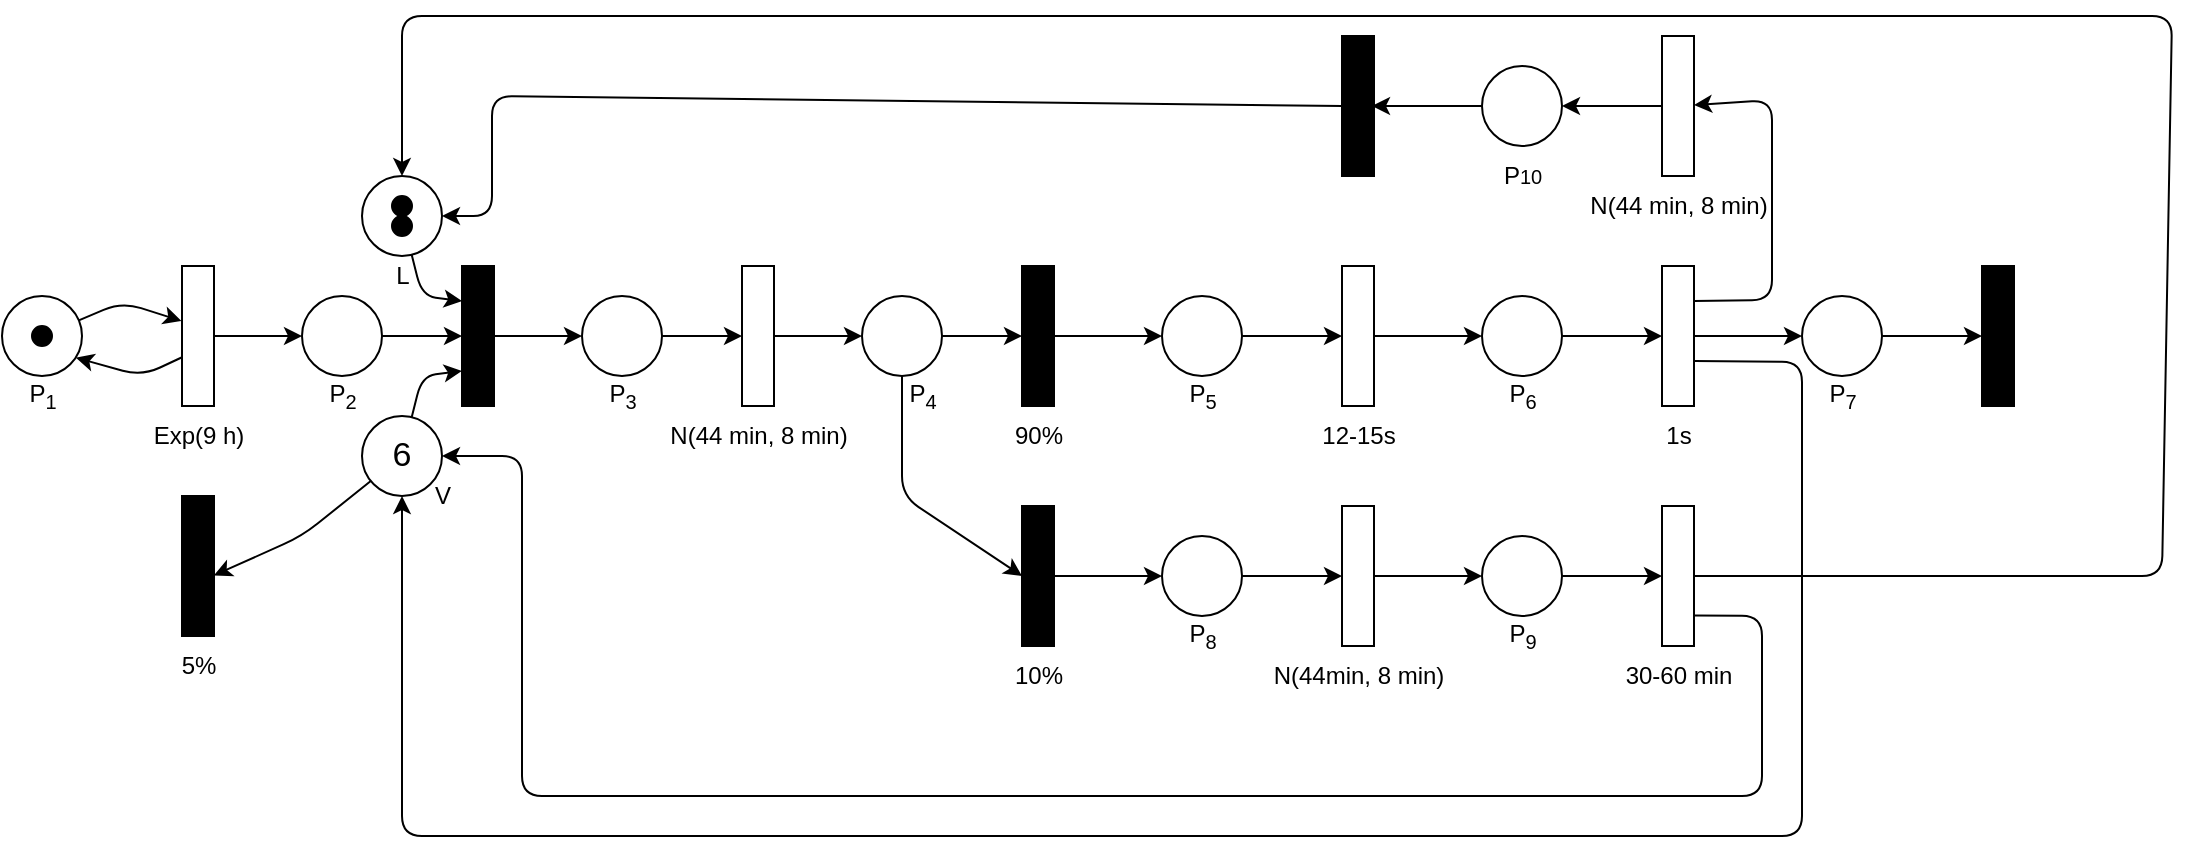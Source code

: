 <mxfile>
    <diagram id="2T6ogzIK95WNnFXeYHCK" name="Stránka-1">
        <mxGraphModel dx="586" dy="375" grid="1" gridSize="10" guides="1" tooltips="1" connect="1" arrows="1" fold="1" page="1" pageScale="1" pageWidth="1169" pageHeight="827" math="0" shadow="0">
            <root>
                <mxCell id="0"/>
                <mxCell id="1" parent="0"/>
                <mxCell id="5" style="edgeStyle=none;html=1;entryX=-0.017;entryY=0.393;entryDx=0;entryDy=0;entryPerimeter=0;" parent="1" source="2" target="3" edge="1">
                    <mxGeometry relative="1" as="geometry">
                        <Array as="points">
                            <mxPoint x="105" y="163"/>
                        </Array>
                    </mxGeometry>
                </mxCell>
                <mxCell id="2" value="" style="ellipse;whiteSpace=wrap;html=1;aspect=fixed;" parent="1" vertex="1">
                    <mxGeometry x="45" y="160" width="40" height="40" as="geometry"/>
                </mxCell>
                <mxCell id="9" style="edgeStyle=none;html=1;entryX=0.924;entryY=0.772;entryDx=0;entryDy=0;entryPerimeter=0;exitX=0.002;exitY=0.652;exitDx=0;exitDy=0;exitPerimeter=0;" parent="1" source="3" target="2" edge="1">
                    <mxGeometry relative="1" as="geometry">
                        <Array as="points">
                            <mxPoint x="115" y="200"/>
                        </Array>
                    </mxGeometry>
                </mxCell>
                <mxCell id="12" style="edgeStyle=none;html=1;entryX=0;entryY=0.5;entryDx=0;entryDy=0;" parent="1" source="3" target="11" edge="1">
                    <mxGeometry relative="1" as="geometry"/>
                </mxCell>
                <mxCell id="3" value="" style="rounded=0;whiteSpace=wrap;html=1;" parent="1" vertex="1">
                    <mxGeometry x="135" y="145" width="16" height="70" as="geometry"/>
                </mxCell>
                <mxCell id="10" value="Exp(9 h)" style="text;html=1;align=center;verticalAlign=middle;resizable=0;points=[];autosize=1;strokeColor=none;fillColor=none;" parent="1" vertex="1">
                    <mxGeometry x="113" y="220" width="60" height="20" as="geometry"/>
                </mxCell>
                <mxCell id="15" style="edgeStyle=none;html=1;entryX=0;entryY=0.5;entryDx=0;entryDy=0;" parent="1" source="11" target="13" edge="1">
                    <mxGeometry relative="1" as="geometry"/>
                </mxCell>
                <mxCell id="11" value="" style="ellipse;whiteSpace=wrap;html=1;aspect=fixed;" parent="1" vertex="1">
                    <mxGeometry x="195" y="160" width="40" height="40" as="geometry"/>
                </mxCell>
                <mxCell id="21" style="edgeStyle=none;html=1;entryX=0;entryY=0.5;entryDx=0;entryDy=0;" parent="1" source="13" target="20" edge="1">
                    <mxGeometry relative="1" as="geometry"/>
                </mxCell>
                <mxCell id="13" value="" style="rounded=0;whiteSpace=wrap;html=1;fillColor=#000000;" parent="1" vertex="1">
                    <mxGeometry x="275" y="145" width="16" height="70" as="geometry"/>
                </mxCell>
                <mxCell id="17" style="edgeStyle=none;html=1;entryX=0;entryY=0.25;entryDx=0;entryDy=0;" parent="1" source="16" target="13" edge="1">
                    <mxGeometry relative="1" as="geometry">
                        <Array as="points">
                            <mxPoint x="255" y="160"/>
                        </Array>
                    </mxGeometry>
                </mxCell>
                <mxCell id="16" value="" style="ellipse;whiteSpace=wrap;html=1;aspect=fixed;" parent="1" vertex="1">
                    <mxGeometry x="225" y="100" width="40" height="40" as="geometry"/>
                </mxCell>
                <mxCell id="19" style="edgeStyle=none;html=1;entryX=0;entryY=0.75;entryDx=0;entryDy=0;" parent="1" source="18" target="13" edge="1">
                    <mxGeometry relative="1" as="geometry">
                        <Array as="points">
                            <mxPoint x="255" y="200"/>
                        </Array>
                    </mxGeometry>
                </mxCell>
                <mxCell id="67" style="edgeStyle=none;html=1;entryX=1;entryY=0.567;entryDx=0;entryDy=0;entryPerimeter=0;" parent="1" source="18" target="66" edge="1">
                    <mxGeometry relative="1" as="geometry">
                        <Array as="points">
                            <mxPoint x="195" y="280"/>
                        </Array>
                    </mxGeometry>
                </mxCell>
                <mxCell id="18" value="&lt;font style=&quot;font-size: 17px&quot;&gt;6&lt;/font&gt;" style="ellipse;whiteSpace=wrap;html=1;aspect=fixed;" parent="1" vertex="1">
                    <mxGeometry x="225" y="220" width="40" height="40" as="geometry"/>
                </mxCell>
                <mxCell id="23" style="edgeStyle=none;html=1;entryX=0;entryY=0.5;entryDx=0;entryDy=0;" parent="1" source="20" target="22" edge="1">
                    <mxGeometry relative="1" as="geometry"/>
                </mxCell>
                <mxCell id="20" value="" style="ellipse;whiteSpace=wrap;html=1;aspect=fixed;" parent="1" vertex="1">
                    <mxGeometry x="335" y="160" width="40" height="40" as="geometry"/>
                </mxCell>
                <mxCell id="25" style="edgeStyle=none;html=1;entryX=0;entryY=0.5;entryDx=0;entryDy=0;" parent="1" source="22" target="24" edge="1">
                    <mxGeometry relative="1" as="geometry"/>
                </mxCell>
                <mxCell id="22" value="" style="rounded=0;whiteSpace=wrap;html=1;" parent="1" vertex="1">
                    <mxGeometry x="415" y="145" width="16" height="70" as="geometry"/>
                </mxCell>
                <mxCell id="27" style="edgeStyle=none;html=1;entryX=0;entryY=0.5;entryDx=0;entryDy=0;" parent="1" source="24" target="26" edge="1">
                    <mxGeometry relative="1" as="geometry"/>
                </mxCell>
                <mxCell id="31" style="edgeStyle=none;html=1;entryX=0;entryY=0.5;entryDx=0;entryDy=0;" parent="1" source="24" target="30" edge="1">
                    <mxGeometry relative="1" as="geometry">
                        <Array as="points">
                            <mxPoint x="495" y="260"/>
                        </Array>
                    </mxGeometry>
                </mxCell>
                <mxCell id="24" value="" style="ellipse;whiteSpace=wrap;html=1;aspect=fixed;" parent="1" vertex="1">
                    <mxGeometry x="475" y="160" width="40" height="40" as="geometry"/>
                </mxCell>
                <mxCell id="36" style="edgeStyle=none;html=1;entryX=0;entryY=0.5;entryDx=0;entryDy=0;" parent="1" source="26" target="35" edge="1">
                    <mxGeometry relative="1" as="geometry"/>
                </mxCell>
                <mxCell id="26" value="" style="rounded=0;whiteSpace=wrap;html=1;fillColor=#000000;" parent="1" vertex="1">
                    <mxGeometry x="555" y="145" width="16" height="70" as="geometry"/>
                </mxCell>
                <mxCell id="28" value="N(44 min, 8 min)" style="text;html=1;align=center;verticalAlign=middle;resizable=0;points=[];autosize=1;strokeColor=none;fillColor=none;" parent="1" vertex="1">
                    <mxGeometry x="373" y="220" width="100" height="20" as="geometry"/>
                </mxCell>
                <mxCell id="29" value="12-15s" style="text;html=1;align=center;verticalAlign=middle;resizable=0;points=[];autosize=1;strokeColor=none;fillColor=none;" parent="1" vertex="1">
                    <mxGeometry x="698" y="220" width="50" height="20" as="geometry"/>
                </mxCell>
                <mxCell id="44" style="edgeStyle=none;html=1;entryX=0;entryY=0.5;entryDx=0;entryDy=0;" parent="1" source="30" target="40" edge="1">
                    <mxGeometry relative="1" as="geometry"/>
                </mxCell>
                <mxCell id="30" value="" style="rounded=0;whiteSpace=wrap;html=1;fillColor=#000000;" parent="1" vertex="1">
                    <mxGeometry x="555" y="265" width="16" height="70" as="geometry"/>
                </mxCell>
                <mxCell id="32" value="N(44min, 8 min)" style="text;html=1;align=center;verticalAlign=middle;resizable=0;points=[];autosize=1;strokeColor=none;fillColor=none;" parent="1" vertex="1">
                    <mxGeometry x="673" y="340" width="100" height="20" as="geometry"/>
                </mxCell>
                <mxCell id="33" value="90%" style="text;html=1;align=center;verticalAlign=middle;resizable=0;points=[];autosize=1;strokeColor=none;fillColor=none;" parent="1" vertex="1">
                    <mxGeometry x="543" y="220" width="40" height="20" as="geometry"/>
                </mxCell>
                <mxCell id="34" value="10%" style="text;html=1;align=center;verticalAlign=middle;resizable=0;points=[];autosize=1;strokeColor=none;fillColor=none;" parent="1" vertex="1">
                    <mxGeometry x="543" y="340" width="40" height="20" as="geometry"/>
                </mxCell>
                <mxCell id="39" style="edgeStyle=none;html=1;entryX=0;entryY=0.5;entryDx=0;entryDy=0;" parent="1" source="35" target="38" edge="1">
                    <mxGeometry relative="1" as="geometry"/>
                </mxCell>
                <mxCell id="35" value="" style="ellipse;whiteSpace=wrap;html=1;aspect=fixed;" parent="1" vertex="1">
                    <mxGeometry x="625" y="160" width="40" height="40" as="geometry"/>
                </mxCell>
                <mxCell id="49" style="edgeStyle=none;html=1;entryX=0;entryY=0.5;entryDx=0;entryDy=0;" parent="1" source="37" target="48" edge="1">
                    <mxGeometry relative="1" as="geometry"/>
                </mxCell>
                <mxCell id="37" value="" style="rounded=0;whiteSpace=wrap;html=1;" parent="1" vertex="1">
                    <mxGeometry x="715" y="265" width="16" height="70" as="geometry"/>
                </mxCell>
                <mxCell id="47" style="edgeStyle=none;html=1;entryX=0;entryY=0.5;entryDx=0;entryDy=0;" parent="1" source="38" target="46" edge="1">
                    <mxGeometry relative="1" as="geometry"/>
                </mxCell>
                <mxCell id="38" value="" style="rounded=0;whiteSpace=wrap;html=1;" parent="1" vertex="1">
                    <mxGeometry x="715" y="145" width="16" height="70" as="geometry"/>
                </mxCell>
                <mxCell id="45" style="edgeStyle=none;html=1;entryX=0;entryY=0.5;entryDx=0;entryDy=0;" parent="1" source="40" target="37" edge="1">
                    <mxGeometry relative="1" as="geometry"/>
                </mxCell>
                <mxCell id="40" value="" style="ellipse;whiteSpace=wrap;html=1;aspect=fixed;" parent="1" vertex="1">
                    <mxGeometry x="625" y="280" width="40" height="40" as="geometry"/>
                </mxCell>
                <mxCell id="52" style="edgeStyle=none;html=1;entryX=0;entryY=0.5;entryDx=0;entryDy=0;" parent="1" source="46" target="50" edge="1">
                    <mxGeometry relative="1" as="geometry"/>
                </mxCell>
                <mxCell id="46" value="" style="ellipse;whiteSpace=wrap;html=1;aspect=fixed;" parent="1" vertex="1">
                    <mxGeometry x="785" y="160" width="40" height="40" as="geometry"/>
                </mxCell>
                <mxCell id="53" style="edgeStyle=none;html=1;entryX=0;entryY=0.5;entryDx=0;entryDy=0;" parent="1" source="48" target="51" edge="1">
                    <mxGeometry relative="1" as="geometry"/>
                </mxCell>
                <mxCell id="48" value="" style="ellipse;whiteSpace=wrap;html=1;aspect=fixed;" parent="1" vertex="1">
                    <mxGeometry x="785" y="280" width="40" height="40" as="geometry"/>
                </mxCell>
                <mxCell id="57" style="edgeStyle=none;html=1;entryX=0;entryY=0.5;entryDx=0;entryDy=0;" parent="1" source="50" target="56" edge="1">
                    <mxGeometry relative="1" as="geometry"/>
                </mxCell>
                <mxCell id="64" style="edgeStyle=none;html=1;entryX=0.5;entryY=1;entryDx=0;entryDy=0;exitX=1.017;exitY=0.679;exitDx=0;exitDy=0;exitPerimeter=0;" parent="1" source="50" target="18" edge="1">
                    <mxGeometry relative="1" as="geometry">
                        <mxPoint x="965" y="460" as="targetPoint"/>
                        <Array as="points">
                            <mxPoint x="945" y="193"/>
                            <mxPoint x="945" y="320"/>
                            <mxPoint x="945" y="430"/>
                            <mxPoint x="245" y="430"/>
                        </Array>
                    </mxGeometry>
                </mxCell>
                <mxCell id="84" style="edgeStyle=none;html=1;exitX=1;exitY=0.25;exitDx=0;exitDy=0;" parent="1" source="50" target="83" edge="1">
                    <mxGeometry relative="1" as="geometry">
                        <mxPoint x="891" y="62" as="targetPoint"/>
                        <Array as="points">
                            <mxPoint x="930" y="162"/>
                            <mxPoint x="930" y="62"/>
                        </Array>
                    </mxGeometry>
                </mxCell>
                <mxCell id="50" value="" style="rounded=0;whiteSpace=wrap;html=1;" parent="1" vertex="1">
                    <mxGeometry x="875" y="145" width="16" height="70" as="geometry"/>
                </mxCell>
                <mxCell id="61" style="edgeStyle=none;html=1;entryX=0.5;entryY=0;entryDx=0;entryDy=0;" parent="1" source="51" target="16" edge="1">
                    <mxGeometry relative="1" as="geometry">
                        <mxPoint x="245" y="80" as="targetPoint"/>
                        <Array as="points">
                            <mxPoint x="1125" y="300"/>
                            <mxPoint x="1130" y="20"/>
                            <mxPoint x="245" y="20"/>
                        </Array>
                    </mxGeometry>
                </mxCell>
                <mxCell id="65" style="edgeStyle=none;html=1;exitX=1.015;exitY=0.782;exitDx=0;exitDy=0;exitPerimeter=0;entryX=1;entryY=0.5;entryDx=0;entryDy=0;" parent="1" source="51" target="18" edge="1">
                    <mxGeometry relative="1" as="geometry">
                        <mxPoint x="305" y="240" as="targetPoint"/>
                        <Array as="points">
                            <mxPoint x="925" y="320"/>
                            <mxPoint x="925" y="410"/>
                            <mxPoint x="305" y="410"/>
                            <mxPoint x="305" y="240"/>
                        </Array>
                    </mxGeometry>
                </mxCell>
                <mxCell id="51" value="" style="rounded=0;whiteSpace=wrap;html=1;" parent="1" vertex="1">
                    <mxGeometry x="875" y="265" width="16" height="70" as="geometry"/>
                </mxCell>
                <mxCell id="54" value="1s" style="text;html=1;align=center;verticalAlign=middle;resizable=0;points=[];autosize=1;strokeColor=none;fillColor=none;" parent="1" vertex="1">
                    <mxGeometry x="868" y="220" width="30" height="20" as="geometry"/>
                </mxCell>
                <mxCell id="55" value="30-60 min" style="text;html=1;align=center;verticalAlign=middle;resizable=0;points=[];autosize=1;strokeColor=none;fillColor=none;" parent="1" vertex="1">
                    <mxGeometry x="848" y="340" width="70" height="20" as="geometry"/>
                </mxCell>
                <mxCell id="59" style="edgeStyle=none;html=1;entryX=0;entryY=0.5;entryDx=0;entryDy=0;" parent="1" source="56" target="58" edge="1">
                    <mxGeometry relative="1" as="geometry"/>
                </mxCell>
                <mxCell id="56" value="" style="ellipse;whiteSpace=wrap;html=1;aspect=fixed;" parent="1" vertex="1">
                    <mxGeometry x="945" y="160" width="40" height="40" as="geometry"/>
                </mxCell>
                <mxCell id="58" value="" style="rounded=0;whiteSpace=wrap;html=1;fillColor=#000000;" parent="1" vertex="1">
                    <mxGeometry x="1035" y="145" width="16" height="70" as="geometry"/>
                </mxCell>
                <mxCell id="66" value="" style="rounded=0;whiteSpace=wrap;html=1;fillColor=#000000;" parent="1" vertex="1">
                    <mxGeometry x="135" y="260" width="16" height="70" as="geometry"/>
                </mxCell>
                <mxCell id="68" value="5%" style="text;html=1;align=center;verticalAlign=middle;resizable=0;points=[];autosize=1;strokeColor=none;fillColor=none;" parent="1" vertex="1">
                    <mxGeometry x="128" y="335" width="30" height="20" as="geometry"/>
                </mxCell>
                <mxCell id="69" value="" style="ellipse;whiteSpace=wrap;html=1;aspect=fixed;fillColor=#000000;strokeColor=#000000;" parent="1" vertex="1">
                    <mxGeometry x="60" y="175" width="10" height="10" as="geometry"/>
                </mxCell>
                <mxCell id="70" value="" style="ellipse;whiteSpace=wrap;html=1;aspect=fixed;fillColor=#000000;strokeColor=#000000;" parent="1" vertex="1">
                    <mxGeometry x="240" y="120" width="10" height="10" as="geometry"/>
                </mxCell>
                <mxCell id="71" value="" style="ellipse;whiteSpace=wrap;html=1;aspect=fixed;fillColor=#000000;strokeColor=#000000;" parent="1" vertex="1">
                    <mxGeometry x="240" y="110" width="10" height="10" as="geometry"/>
                </mxCell>
                <mxCell id="72" value="L" style="text;html=1;align=center;verticalAlign=middle;resizable=0;points=[];autosize=1;strokeColor=none;fillColor=none;" parent="1" vertex="1">
                    <mxGeometry x="235" y="140" width="20" height="20" as="geometry"/>
                </mxCell>
                <mxCell id="73" value="V" style="text;html=1;align=center;verticalAlign=middle;resizable=0;points=[];autosize=1;strokeColor=none;fillColor=none;" parent="1" vertex="1">
                    <mxGeometry x="255" y="250" width="20" height="20" as="geometry"/>
                </mxCell>
                <mxCell id="74" value="P&lt;sub&gt;1&lt;/sub&gt;" style="text;html=1;align=center;verticalAlign=middle;resizable=0;points=[];autosize=1;strokeColor=none;fillColor=none;" parent="1" vertex="1">
                    <mxGeometry x="50" y="200" width="30" height="20" as="geometry"/>
                </mxCell>
                <mxCell id="75" value="P&lt;sub&gt;2&lt;/sub&gt;" style="text;html=1;align=center;verticalAlign=middle;resizable=0;points=[];autosize=1;strokeColor=none;fillColor=none;" parent="1" vertex="1">
                    <mxGeometry x="200" y="200" width="30" height="20" as="geometry"/>
                </mxCell>
                <mxCell id="76" value="P&lt;sub&gt;3&lt;/sub&gt;" style="text;html=1;align=center;verticalAlign=middle;resizable=0;points=[];autosize=1;strokeColor=none;fillColor=none;" parent="1" vertex="1">
                    <mxGeometry x="340" y="200" width="30" height="20" as="geometry"/>
                </mxCell>
                <mxCell id="77" value="P&lt;sub&gt;4&lt;/sub&gt;" style="text;html=1;align=center;verticalAlign=middle;resizable=0;points=[];autosize=1;strokeColor=none;fillColor=none;" parent="1" vertex="1">
                    <mxGeometry x="490" y="200" width="30" height="20" as="geometry"/>
                </mxCell>
                <mxCell id="78" value="P&lt;sub&gt;5&lt;/sub&gt;" style="text;html=1;align=center;verticalAlign=middle;resizable=0;points=[];autosize=1;strokeColor=none;fillColor=none;" parent="1" vertex="1">
                    <mxGeometry x="630" y="200" width="30" height="20" as="geometry"/>
                </mxCell>
                <mxCell id="79" value="P&lt;sub&gt;6&lt;/sub&gt;" style="text;html=1;align=center;verticalAlign=middle;resizable=0;points=[];autosize=1;strokeColor=none;fillColor=none;" parent="1" vertex="1">
                    <mxGeometry x="790" y="200" width="30" height="20" as="geometry"/>
                </mxCell>
                <mxCell id="80" value="P&lt;sub&gt;7&lt;/sub&gt;" style="text;html=1;align=center;verticalAlign=middle;resizable=0;points=[];autosize=1;strokeColor=none;fillColor=none;" parent="1" vertex="1">
                    <mxGeometry x="950" y="200" width="30" height="20" as="geometry"/>
                </mxCell>
                <mxCell id="81" value="P&lt;sub&gt;8&lt;/sub&gt;" style="text;html=1;align=center;verticalAlign=middle;resizable=0;points=[];autosize=1;strokeColor=none;fillColor=none;" parent="1" vertex="1">
                    <mxGeometry x="630" y="320" width="30" height="20" as="geometry"/>
                </mxCell>
                <mxCell id="82" value="P&lt;sub&gt;9&lt;/sub&gt;" style="text;html=1;align=center;verticalAlign=middle;resizable=0;points=[];autosize=1;strokeColor=none;fillColor=none;" parent="1" vertex="1">
                    <mxGeometry x="790" y="320" width="30" height="20" as="geometry"/>
                </mxCell>
                <mxCell id="88" style="edgeStyle=none;html=1;entryX=1;entryY=0.5;entryDx=0;entryDy=0;" parent="1" source="83" target="86" edge="1">
                    <mxGeometry relative="1" as="geometry"/>
                </mxCell>
                <mxCell id="83" value="" style="rounded=0;whiteSpace=wrap;html=1;" parent="1" vertex="1">
                    <mxGeometry x="875" y="30" width="16" height="70" as="geometry"/>
                </mxCell>
                <mxCell id="85" value="N(44 min, 8 min)" style="text;html=1;align=center;verticalAlign=middle;resizable=0;points=[];autosize=1;strokeColor=none;fillColor=none;" parent="1" vertex="1">
                    <mxGeometry x="833" y="105" width="100" height="20" as="geometry"/>
                </mxCell>
                <mxCell id="89" style="edgeStyle=none;html=1;entryX=1;entryY=0.5;entryDx=0;entryDy=0;exitX=0;exitY=0.5;exitDx=0;exitDy=0;" parent="1" source="90" target="16" edge="1">
                    <mxGeometry relative="1" as="geometry">
                        <mxPoint x="284.667" y="65" as="targetPoint"/>
                        <mxPoint x="660" y="65" as="sourcePoint"/>
                        <Array as="points">
                            <mxPoint x="290" y="60"/>
                            <mxPoint x="290" y="120"/>
                        </Array>
                    </mxGeometry>
                </mxCell>
                <mxCell id="91" style="edgeStyle=none;html=1;" parent="1" source="86" edge="1">
                    <mxGeometry relative="1" as="geometry">
                        <mxPoint x="730" y="65" as="targetPoint"/>
                    </mxGeometry>
                </mxCell>
                <mxCell id="86" value="" style="ellipse;whiteSpace=wrap;html=1;aspect=fixed;" parent="1" vertex="1">
                    <mxGeometry x="785" y="45" width="40" height="40" as="geometry"/>
                </mxCell>
                <mxCell id="87" value="P&lt;span style=&quot;font-size: 10px&quot;&gt;10&lt;/span&gt;" style="text;html=1;align=center;verticalAlign=middle;resizable=0;points=[];autosize=1;strokeColor=none;fillColor=none;" parent="1" vertex="1">
                    <mxGeometry x="790" y="90" width="30" height="20" as="geometry"/>
                </mxCell>
                <mxCell id="90" value="" style="rounded=0;whiteSpace=wrap;html=1;fillColor=#000000;" parent="1" vertex="1">
                    <mxGeometry x="715" y="30" width="16" height="70" as="geometry"/>
                </mxCell>
            </root>
        </mxGraphModel>
    </diagram>
</mxfile>